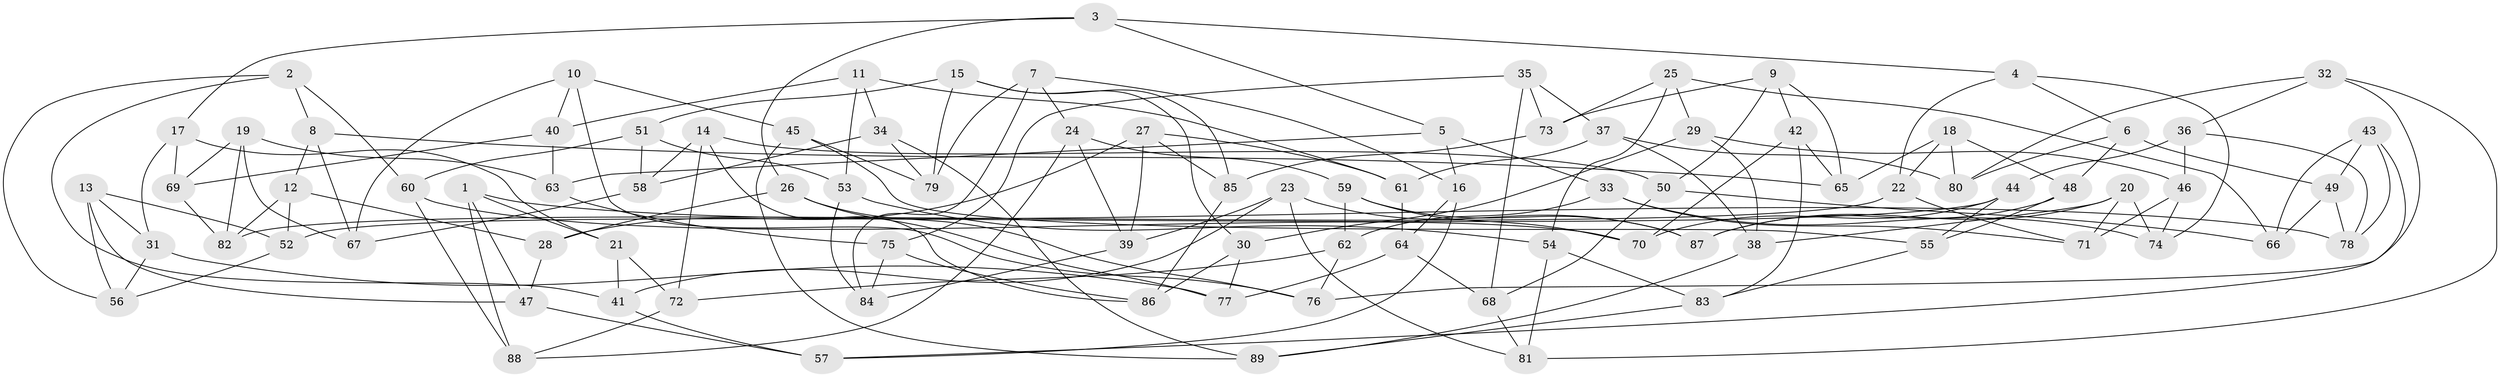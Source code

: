 // Generated by graph-tools (version 1.1) at 2025/16/03/09/25 04:16:23]
// undirected, 89 vertices, 178 edges
graph export_dot {
graph [start="1"]
  node [color=gray90,style=filled];
  1;
  2;
  3;
  4;
  5;
  6;
  7;
  8;
  9;
  10;
  11;
  12;
  13;
  14;
  15;
  16;
  17;
  18;
  19;
  20;
  21;
  22;
  23;
  24;
  25;
  26;
  27;
  28;
  29;
  30;
  31;
  32;
  33;
  34;
  35;
  36;
  37;
  38;
  39;
  40;
  41;
  42;
  43;
  44;
  45;
  46;
  47;
  48;
  49;
  50;
  51;
  52;
  53;
  54;
  55;
  56;
  57;
  58;
  59;
  60;
  61;
  62;
  63;
  64;
  65;
  66;
  67;
  68;
  69;
  70;
  71;
  72;
  73;
  74;
  75;
  76;
  77;
  78;
  79;
  80;
  81;
  82;
  83;
  84;
  85;
  86;
  87;
  88;
  89;
  1 -- 88;
  1 -- 78;
  1 -- 47;
  1 -- 21;
  2 -- 56;
  2 -- 60;
  2 -- 41;
  2 -- 8;
  3 -- 17;
  3 -- 5;
  3 -- 26;
  3 -- 4;
  4 -- 74;
  4 -- 22;
  4 -- 6;
  5 -- 63;
  5 -- 33;
  5 -- 16;
  6 -- 48;
  6 -- 49;
  6 -- 80;
  7 -- 24;
  7 -- 16;
  7 -- 84;
  7 -- 79;
  8 -- 12;
  8 -- 67;
  8 -- 65;
  9 -- 65;
  9 -- 50;
  9 -- 73;
  9 -- 42;
  10 -- 67;
  10 -- 45;
  10 -- 40;
  10 -- 76;
  11 -- 34;
  11 -- 40;
  11 -- 53;
  11 -- 61;
  12 -- 28;
  12 -- 82;
  12 -- 52;
  13 -- 52;
  13 -- 31;
  13 -- 47;
  13 -- 56;
  14 -- 86;
  14 -- 72;
  14 -- 50;
  14 -- 58;
  15 -- 85;
  15 -- 79;
  15 -- 51;
  15 -- 30;
  16 -- 64;
  16 -- 57;
  17 -- 31;
  17 -- 69;
  17 -- 21;
  18 -- 22;
  18 -- 65;
  18 -- 48;
  18 -- 80;
  19 -- 67;
  19 -- 82;
  19 -- 69;
  19 -- 63;
  20 -- 87;
  20 -- 71;
  20 -- 74;
  20 -- 38;
  21 -- 41;
  21 -- 72;
  22 -- 82;
  22 -- 71;
  23 -- 41;
  23 -- 87;
  23 -- 39;
  23 -- 81;
  24 -- 88;
  24 -- 39;
  24 -- 59;
  25 -- 54;
  25 -- 29;
  25 -- 73;
  25 -- 66;
  26 -- 77;
  26 -- 76;
  26 -- 28;
  27 -- 61;
  27 -- 28;
  27 -- 85;
  27 -- 39;
  28 -- 47;
  29 -- 30;
  29 -- 38;
  29 -- 46;
  30 -- 77;
  30 -- 86;
  31 -- 77;
  31 -- 56;
  32 -- 36;
  32 -- 81;
  32 -- 80;
  32 -- 76;
  33 -- 74;
  33 -- 62;
  33 -- 71;
  34 -- 89;
  34 -- 79;
  34 -- 58;
  35 -- 37;
  35 -- 68;
  35 -- 73;
  35 -- 75;
  36 -- 46;
  36 -- 44;
  36 -- 78;
  37 -- 38;
  37 -- 80;
  37 -- 61;
  38 -- 89;
  39 -- 84;
  40 -- 63;
  40 -- 69;
  41 -- 57;
  42 -- 83;
  42 -- 65;
  42 -- 70;
  43 -- 78;
  43 -- 57;
  43 -- 49;
  43 -- 66;
  44 -- 52;
  44 -- 70;
  44 -- 55;
  45 -- 55;
  45 -- 89;
  45 -- 79;
  46 -- 74;
  46 -- 71;
  47 -- 57;
  48 -- 55;
  48 -- 87;
  49 -- 78;
  49 -- 66;
  50 -- 68;
  50 -- 66;
  51 -- 60;
  51 -- 53;
  51 -- 58;
  52 -- 56;
  53 -- 84;
  53 -- 54;
  54 -- 83;
  54 -- 81;
  55 -- 83;
  58 -- 67;
  59 -- 62;
  59 -- 70;
  59 -- 87;
  60 -- 88;
  60 -- 70;
  61 -- 64;
  62 -- 72;
  62 -- 76;
  63 -- 75;
  64 -- 77;
  64 -- 68;
  68 -- 81;
  69 -- 82;
  72 -- 88;
  73 -- 85;
  75 -- 84;
  75 -- 86;
  83 -- 89;
  85 -- 86;
}
